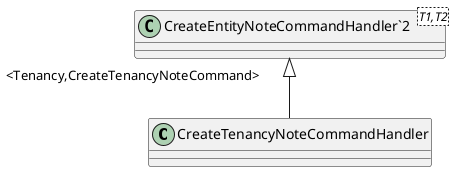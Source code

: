 @startuml
class CreateTenancyNoteCommandHandler {
}
class "CreateEntityNoteCommandHandler`2"<T1,T2> {
}
"CreateEntityNoteCommandHandler`2" "<Tenancy,CreateTenancyNoteCommand>" <|-- CreateTenancyNoteCommandHandler
@enduml
